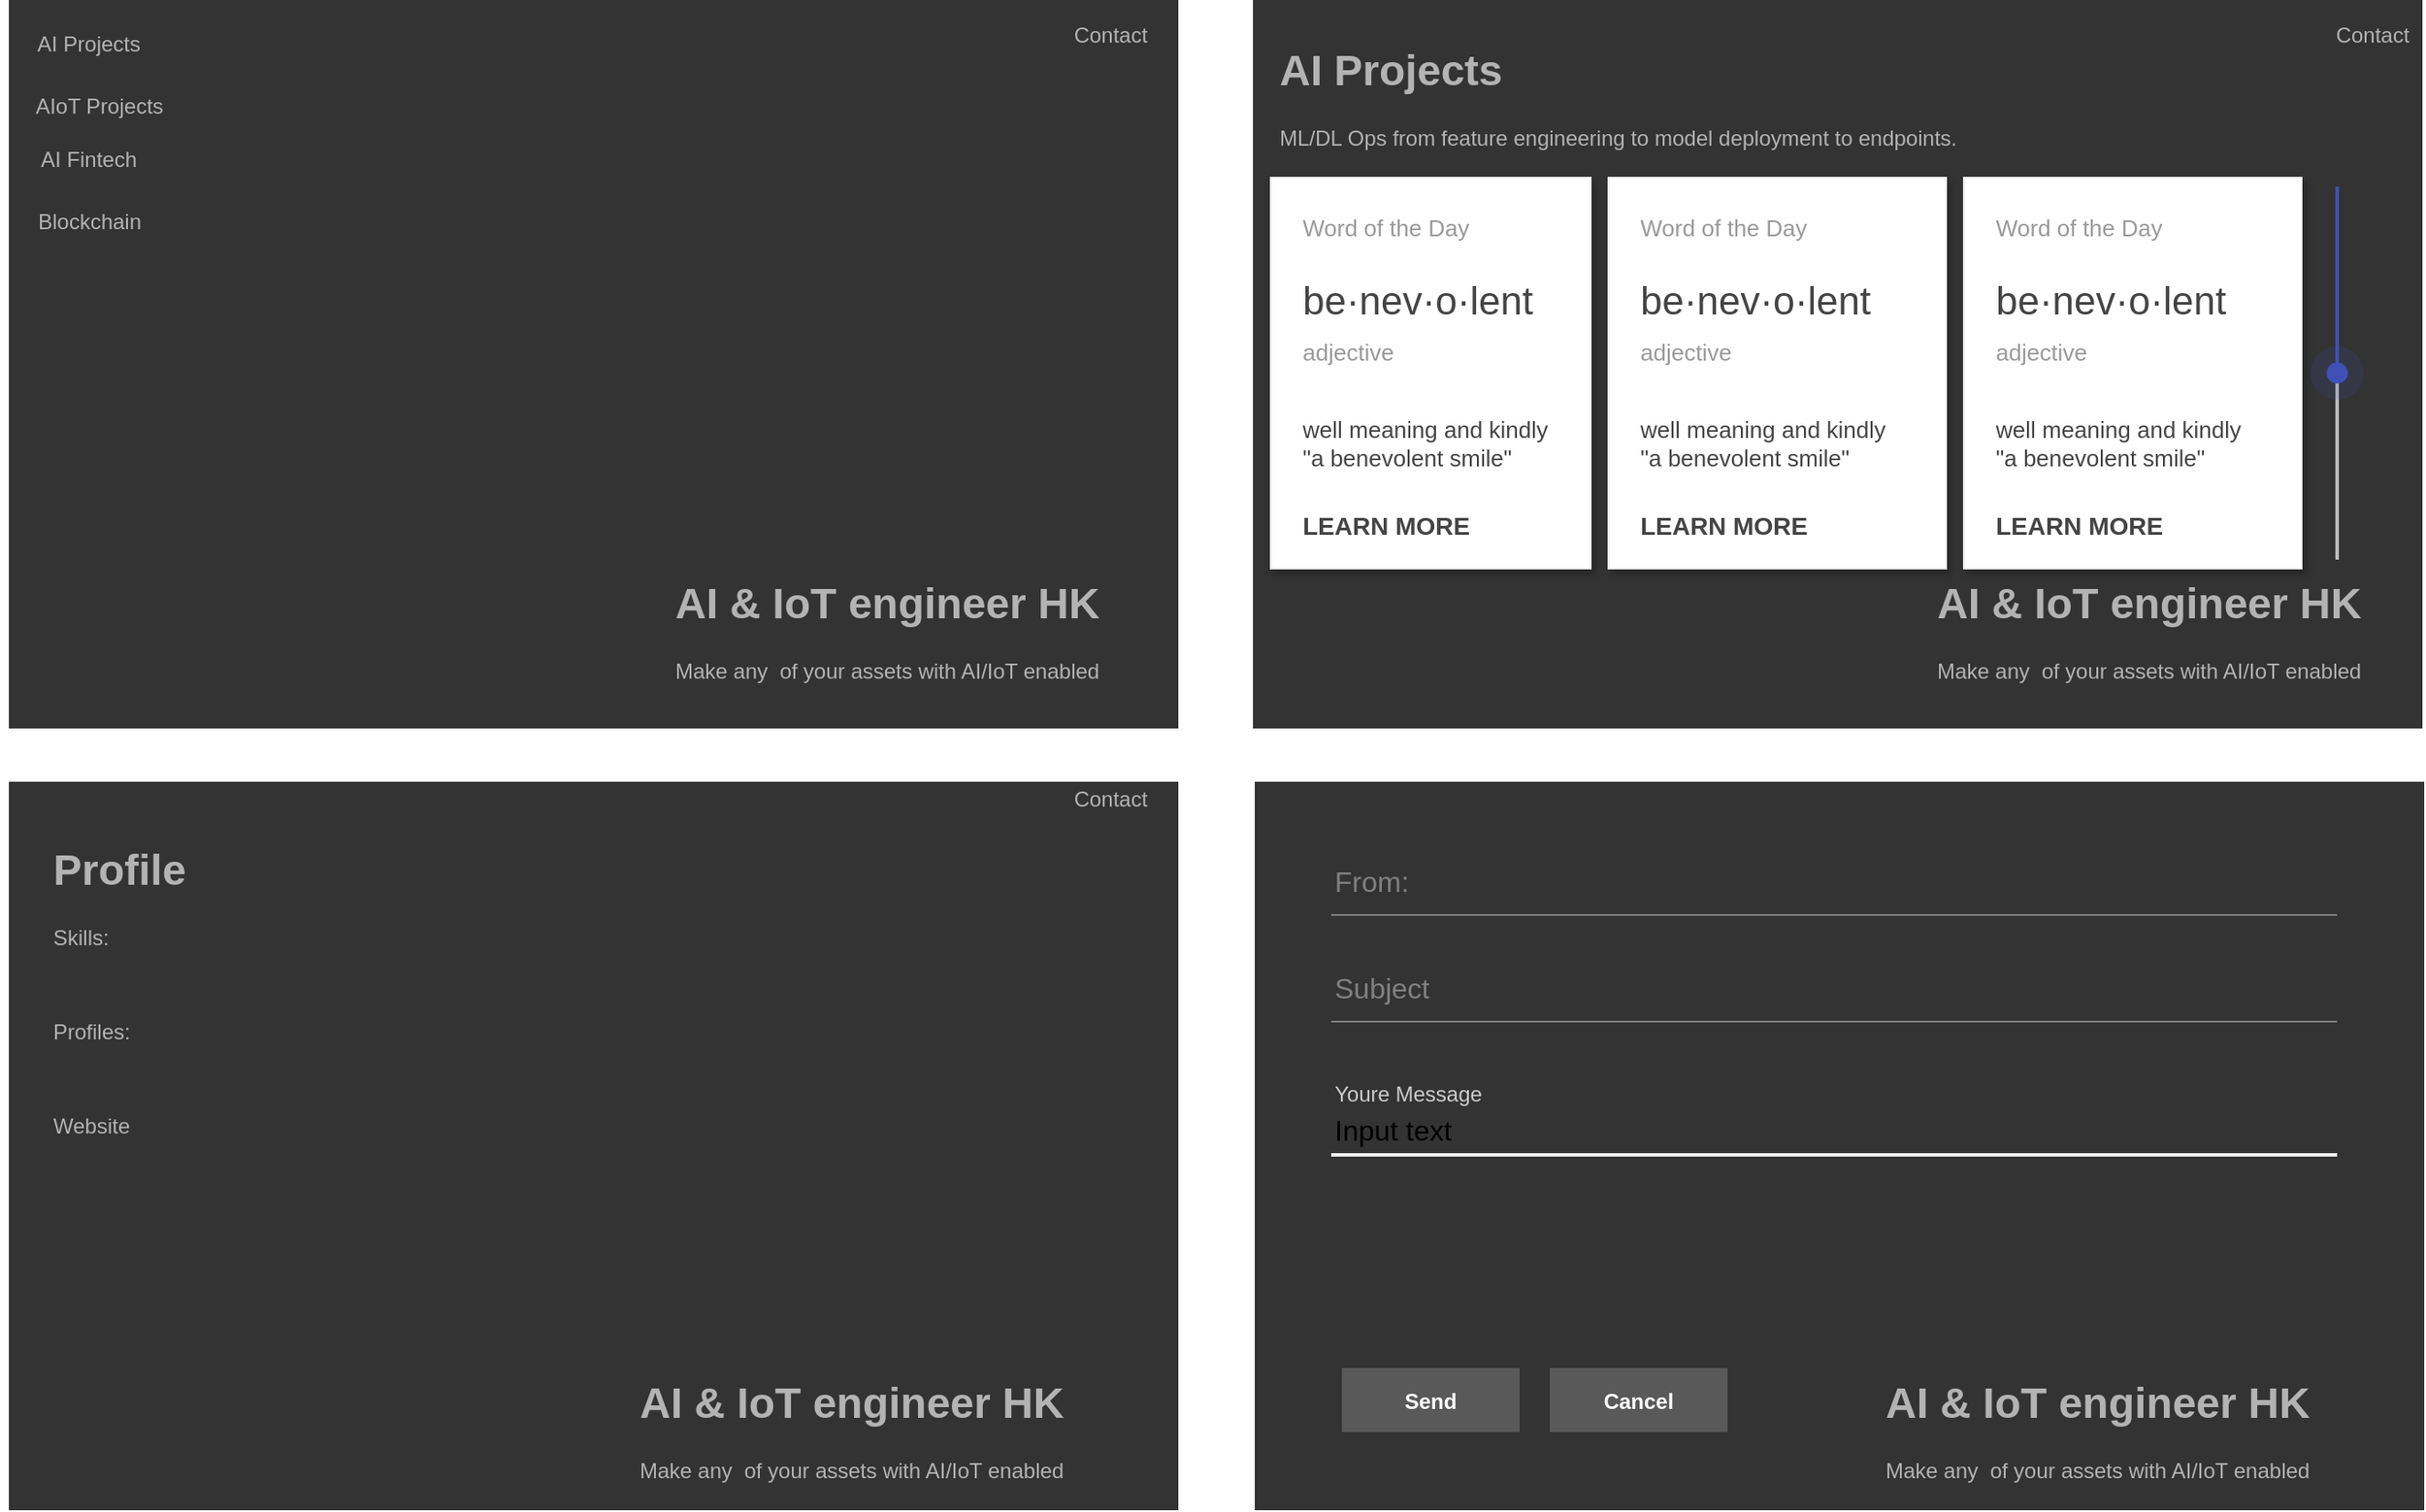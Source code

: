 <mxfile>
    <diagram id="ColnkmWLGrDem0W-RFfc" name="Page-1">
        <mxGraphModel dx="711" dy="615" grid="1" gridSize="10" guides="1" tooltips="1" connect="1" arrows="1" fold="1" page="1" pageScale="1" pageWidth="1169" pageHeight="827" math="0" shadow="0">
            <root>
                <mxCell id="0"/>
                <mxCell id="1" parent="0"/>
                <mxCell id="38" value="" style="shape=rect;fillColor=#333333;strokeColor=none;" parent="1" vertex="1">
                    <mxGeometry x="20" y="40" width="658" height="410" as="geometry"/>
                </mxCell>
                <mxCell id="39" value="Blockchain" style="text;html=1;strokeColor=none;fillColor=none;align=center;verticalAlign=middle;whiteSpace=wrap;rounded=0;fontColor=#B3B3B3;" parent="1" vertex="1">
                    <mxGeometry x="21" y="150" width="89" height="30" as="geometry"/>
                </mxCell>
                <mxCell id="40" value="&lt;h1&gt;AI &amp;amp; IoT engineer HK&lt;/h1&gt;&lt;p&gt;Make any&amp;nbsp; of your assets with AI/IoT enabled&lt;/p&gt;" style="text;html=1;strokeColor=none;fillColor=none;spacing=5;spacingTop=-20;whiteSpace=wrap;overflow=hidden;rounded=0;fontColor=#B3B3B3;" parent="1" vertex="1">
                    <mxGeometry x="390" y="360" width="270" height="70" as="geometry"/>
                </mxCell>
                <mxCell id="41" value="AIoT Projects" style="text;html=1;strokeColor=none;fillColor=none;align=center;verticalAlign=middle;whiteSpace=wrap;rounded=0;fontColor=#B3B3B3;" parent="1" vertex="1">
                    <mxGeometry x="21" y="80" width="100" height="40" as="geometry"/>
                </mxCell>
                <mxCell id="42" value="AI Projects" style="text;html=1;strokeColor=none;fillColor=none;align=center;verticalAlign=middle;whiteSpace=wrap;rounded=0;fontColor=#B3B3B3;" parent="1" vertex="1">
                    <mxGeometry x="20" y="50" width="90" height="30" as="geometry"/>
                </mxCell>
                <mxCell id="45" value="" style="shape=rect;fillColor=#333333;strokeColor=none;" parent="1" vertex="1">
                    <mxGeometry x="20" y="480" width="658" height="410" as="geometry"/>
                </mxCell>
                <mxCell id="46" value="&lt;h1&gt;AI &amp;amp; IoT engineer HK&lt;/h1&gt;&lt;p&gt;Make any&amp;nbsp; of your assets with AI/IoT enabled&lt;/p&gt;" style="text;html=1;strokeColor=none;fillColor=none;spacing=5;spacingTop=-20;whiteSpace=wrap;overflow=hidden;rounded=0;fontColor=#B3B3B3;" parent="1" vertex="1">
                    <mxGeometry x="370" y="810" width="270" height="70" as="geometry"/>
                </mxCell>
                <mxCell id="47" value="&lt;h1&gt;Profile&lt;/h1&gt;&lt;p&gt;&lt;span&gt;Skills:&lt;/span&gt;&lt;br&gt;&lt;/p&gt;&lt;p&gt;&lt;br&gt;&lt;/p&gt;&lt;p&gt;Profiles:&lt;/p&gt;&lt;p&gt;&lt;br&gt;&lt;/p&gt;&lt;p&gt;Website&lt;/p&gt;" style="text;html=1;strokeColor=none;fillColor=none;spacing=5;spacingTop=-20;whiteSpace=wrap;overflow=hidden;rounded=0;fontColor=#B3B3B3;" parent="1" vertex="1">
                    <mxGeometry x="40" y="510" width="600" height="280" as="geometry"/>
                </mxCell>
                <mxCell id="51" value="AI Fintech" style="text;html=1;strokeColor=none;fillColor=none;align=center;verticalAlign=middle;whiteSpace=wrap;rounded=0;fontColor=#B3B3B3;" parent="1" vertex="1">
                    <mxGeometry x="15" y="110" width="100" height="40" as="geometry"/>
                </mxCell>
                <mxCell id="53" value="Contact" style="text;html=1;strokeColor=none;fillColor=none;align=center;verticalAlign=middle;whiteSpace=wrap;rounded=0;fontColor=#B3B3B3;" parent="1" vertex="1">
                    <mxGeometry x="620" y="50" width="40" height="20" as="geometry"/>
                </mxCell>
                <mxCell id="55" value="Contact" style="text;html=1;strokeColor=none;fillColor=none;align=center;verticalAlign=middle;whiteSpace=wrap;rounded=0;fontColor=#B3B3B3;" parent="1" vertex="1">
                    <mxGeometry x="620" y="480" width="40" height="20" as="geometry"/>
                </mxCell>
                <mxCell id="57" value="" style="shape=rect;fillColor=#333333;strokeColor=none;" parent="1" vertex="1">
                    <mxGeometry x="720" y="40" width="658" height="410" as="geometry"/>
                </mxCell>
                <mxCell id="58" value="&lt;h1&gt;AI &amp;amp; IoT engineer HK&lt;/h1&gt;&lt;p&gt;Make any&amp;nbsp; of your assets with AI/IoT enabled&lt;/p&gt;" style="text;html=1;strokeColor=none;fillColor=none;spacing=5;spacingTop=-20;whiteSpace=wrap;overflow=hidden;rounded=0;fontColor=#B3B3B3;" parent="1" vertex="1">
                    <mxGeometry x="1100" y="360" width="270" height="70" as="geometry"/>
                </mxCell>
                <mxCell id="59" value="Contact" style="text;html=1;strokeColor=none;fillColor=none;align=center;verticalAlign=middle;whiteSpace=wrap;rounded=0;fontColor=#B3B3B3;" parent="1" vertex="1">
                    <mxGeometry x="1330" y="50" width="40" height="20" as="geometry"/>
                </mxCell>
                <mxCell id="60" value="&lt;h1&gt;AI Projects&lt;/h1&gt;&lt;p&gt;ML/DL Ops from feature engineering to model deployment to endpoints.&lt;/p&gt;" style="text;html=1;strokeColor=none;fillColor=none;spacing=5;spacingTop=-20;whiteSpace=wrap;overflow=hidden;rounded=0;fontColor=#B3B3B3;" parent="1" vertex="1">
                    <mxGeometry x="730" y="60" width="640" height="90" as="geometry"/>
                </mxCell>
                <mxCell id="88" value="" style="shape=rect;fillColor=#ffffff;strokeColor=#eeeeee;shadow=1;" parent="1" vertex="1">
                    <mxGeometry x="730" y="140" width="180" height="220" as="geometry"/>
                </mxCell>
                <mxCell id="89" value="Word of the Day" style="text;fontColor=#999999;fontSize=13;fontStyle=0;verticalAlign=bottom;spacingBottom=2;spacingLeft=16;resizeWidth=1;" parent="88" vertex="1">
                    <mxGeometry width="180" height="40" relative="1" as="geometry"/>
                </mxCell>
                <mxCell id="90" value="be·nev·o·lent" style="text;fontColor=#444444;fontSize=22;fontStyle=0;verticalAlign=bottom;spacingBottom=2;spacingLeft=16;resizeWidth=1;" parent="88" vertex="1">
                    <mxGeometry width="180" height="40" relative="1" as="geometry">
                        <mxPoint y="44" as="offset"/>
                    </mxGeometry>
                </mxCell>
                <mxCell id="91" value="adjective" style="text;fontColor=#999999;fontSize=13;fontStyle=0;verticalAlign=bottom;spacingBottom=2;spacingLeft=16;resizeWidth=1;" parent="88" vertex="1">
                    <mxGeometry width="180" height="30" relative="1" as="geometry">
                        <mxPoint y="80" as="offset"/>
                    </mxGeometry>
                </mxCell>
                <mxCell id="92" value="well meaning and kindly&#10;&quot;a benevolent smile&quot;" style="text;fontColor=#444444;fontSize=13;fontStyle=0;verticalAlign=middle;spacingBottom=2;spacingLeft=16;resizeWidth=1;" parent="88" vertex="1">
                    <mxGeometry width="180" height="40" relative="1" as="geometry">
                        <mxPoint y="130" as="offset"/>
                    </mxGeometry>
                </mxCell>
                <mxCell id="93" value="LEARN MORE" style="text;fontColor=#444444;fontSize=14;fontStyle=1;verticalAlign=middle;spacingBottom=2;spacingLeft=16;resizeWidth=1;" parent="88" vertex="1">
                    <mxGeometry y="1" width="180" height="48" relative="1" as="geometry">
                        <mxPoint y="-48" as="offset"/>
                    </mxGeometry>
                </mxCell>
                <mxCell id="94" value="" style="shape=rect;fillColor=#ffffff;strokeColor=#eeeeee;shadow=1;" parent="1" vertex="1">
                    <mxGeometry x="920" y="140" width="190" height="220" as="geometry"/>
                </mxCell>
                <mxCell id="95" value="Word of the Day" style="text;fontColor=#999999;fontSize=13;fontStyle=0;verticalAlign=bottom;spacingBottom=2;spacingLeft=16;resizeWidth=1;" parent="94" vertex="1">
                    <mxGeometry width="190" height="40" relative="1" as="geometry"/>
                </mxCell>
                <mxCell id="96" value="be·nev·o·lent" style="text;fontColor=#444444;fontSize=22;fontStyle=0;verticalAlign=bottom;spacingBottom=2;spacingLeft=16;resizeWidth=1;" parent="94" vertex="1">
                    <mxGeometry width="190" height="40" relative="1" as="geometry">
                        <mxPoint y="44" as="offset"/>
                    </mxGeometry>
                </mxCell>
                <mxCell id="97" value="adjective" style="text;fontColor=#999999;fontSize=13;fontStyle=0;verticalAlign=bottom;spacingBottom=2;spacingLeft=16;resizeWidth=1;" parent="94" vertex="1">
                    <mxGeometry width="190" height="30" relative="1" as="geometry">
                        <mxPoint y="80" as="offset"/>
                    </mxGeometry>
                </mxCell>
                <mxCell id="98" value="well meaning and kindly&#10;&quot;a benevolent smile&quot;" style="text;fontColor=#444444;fontSize=13;fontStyle=0;verticalAlign=middle;spacingBottom=2;spacingLeft=16;resizeWidth=1;" parent="94" vertex="1">
                    <mxGeometry width="190" height="40" relative="1" as="geometry">
                        <mxPoint y="130" as="offset"/>
                    </mxGeometry>
                </mxCell>
                <mxCell id="99" value="LEARN MORE" style="text;fontColor=#444444;fontSize=14;fontStyle=1;verticalAlign=middle;spacingBottom=2;spacingLeft=16;resizeWidth=1;" parent="94" vertex="1">
                    <mxGeometry y="1" width="190" height="48" relative="1" as="geometry">
                        <mxPoint y="-48" as="offset"/>
                    </mxGeometry>
                </mxCell>
                <mxCell id="100" value="" style="shape=rect;fillColor=#ffffff;strokeColor=#eeeeee;shadow=1;" parent="1" vertex="1">
                    <mxGeometry x="1120" y="140" width="190" height="220" as="geometry"/>
                </mxCell>
                <mxCell id="101" value="Word of the Day" style="text;fontColor=#999999;fontSize=13;fontStyle=0;verticalAlign=bottom;spacingBottom=2;spacingLeft=16;resizeWidth=1;" parent="100" vertex="1">
                    <mxGeometry width="190" height="40" relative="1" as="geometry"/>
                </mxCell>
                <mxCell id="102" value="be·nev·o·lent" style="text;fontColor=#444444;fontSize=22;fontStyle=0;verticalAlign=bottom;spacingBottom=2;spacingLeft=16;resizeWidth=1;" parent="100" vertex="1">
                    <mxGeometry width="190" height="40" relative="1" as="geometry">
                        <mxPoint y="44" as="offset"/>
                    </mxGeometry>
                </mxCell>
                <mxCell id="103" value="adjective" style="text;fontColor=#999999;fontSize=13;fontStyle=0;verticalAlign=bottom;spacingBottom=2;spacingLeft=16;resizeWidth=1;" parent="100" vertex="1">
                    <mxGeometry width="190" height="30" relative="1" as="geometry">
                        <mxPoint y="80" as="offset"/>
                    </mxGeometry>
                </mxCell>
                <mxCell id="104" value="well meaning and kindly&#10;&quot;a benevolent smile&quot;" style="text;fontColor=#444444;fontSize=13;fontStyle=0;verticalAlign=middle;spacingBottom=2;spacingLeft=16;resizeWidth=1;" parent="100" vertex="1">
                    <mxGeometry width="190" height="40" relative="1" as="geometry">
                        <mxPoint y="130" as="offset"/>
                    </mxGeometry>
                </mxCell>
                <mxCell id="105" value="LEARN MORE" style="text;fontColor=#444444;fontSize=14;fontStyle=1;verticalAlign=middle;spacingBottom=2;spacingLeft=16;resizeWidth=1;" parent="100" vertex="1">
                    <mxGeometry y="1" width="190" height="48" relative="1" as="geometry">
                        <mxPoint y="-48" as="offset"/>
                    </mxGeometry>
                </mxCell>
                <mxCell id="107" value="" style="dashed=0;verticalLabelPosition=bottom;verticalAlign=top;align=center;shape=mxgraph.gmdl.sliderFocused;barPos=50;strokeColor=#3F51B5;opacity=100;strokeWidth=2;fillColor=#3F51B5;handleSize=30;shadow=0;rotation=90;" parent="1" vertex="1">
                    <mxGeometry x="1225" y="235" width="210" height="30" as="geometry"/>
                </mxCell>
                <mxCell id="108" value="" style="shape=rect;fillColor=#333333;strokeColor=none;" vertex="1" parent="1">
                    <mxGeometry x="721" y="480" width="658" height="410" as="geometry"/>
                </mxCell>
                <mxCell id="109" value="&lt;h1&gt;AI &amp;amp; IoT engineer HK&lt;/h1&gt;&lt;p&gt;Make any&amp;nbsp; of your assets with AI/IoT enabled&lt;/p&gt;" style="text;html=1;strokeColor=none;fillColor=none;spacing=5;spacingTop=-20;whiteSpace=wrap;overflow=hidden;rounded=0;fontColor=#B3B3B3;" vertex="1" parent="1">
                    <mxGeometry x="1071" y="810" width="270" height="70" as="geometry"/>
                </mxCell>
                <mxCell id="110" value="Subject" style="text;fontColor=#808080;fontSize=16;verticalAlign=middle;strokeColor=none;fillColor=none;" vertex="1" parent="1">
                    <mxGeometry x="764" y="580" width="346" height="30" as="geometry"/>
                </mxCell>
                <mxCell id="111" value="" style="dashed=0;shape=line;strokeWidth=1;noLabel=1;strokeColor=#cccccc;opacity=50;" vertex="1" parent="1">
                    <mxGeometry x="764" y="610" width="566" height="10" as="geometry"/>
                </mxCell>
                <mxCell id="112" value="Youre Message" style="text;fontColor=#cccccc;fontSize=12;verticalAlign=middle;strokeColor=none;fillColor=none;" vertex="1" parent="1">
                    <mxGeometry x="764" y="640" width="346" height="30" as="geometry"/>
                </mxCell>
                <mxCell id="113" value="Input text" style="text;fontSize=16;verticalAlign=middle;strokeColor=none;fillColor=none;" vertex="1" parent="1">
                    <mxGeometry x="764" y="660" width="346" height="30" as="geometry"/>
                </mxCell>
                <mxCell id="114" value="" style="dashed=0;shape=line;strokeWidth=2;noLabel=1;strokeColor=#eeeeee;" vertex="1" parent="1">
                    <mxGeometry x="764" y="685" width="566" height="10" as="geometry"/>
                </mxCell>
                <mxCell id="115" value="From:" style="text;fontColor=#808080;fontSize=16;verticalAlign=middle;strokeColor=none;fillColor=none;" vertex="1" parent="1">
                    <mxGeometry x="764" y="520" width="346" height="30" as="geometry"/>
                </mxCell>
                <mxCell id="116" value="" style="dashed=0;shape=line;strokeWidth=1;noLabel=1;strokeColor=#cccccc;opacity=50;" vertex="1" parent="1">
                    <mxGeometry x="764" y="550" width="566" height="10" as="geometry"/>
                </mxCell>
                <mxCell id="118" value="Send" style="dashed=0;align=center;fontSize=12;shape=rect;fillColor=#cccccc;opacity=25;strokeColor=none;fontStyle=1;fontColor=#ffffff;shadow=0;" vertex="1" parent="1">
                    <mxGeometry x="770" y="810" width="100" height="36" as="geometry"/>
                </mxCell>
                <mxCell id="120" value="Cancel" style="dashed=0;align=center;fontSize=12;shape=rect;fillColor=#cccccc;opacity=25;strokeColor=none;fontStyle=1;fontColor=#ffffff;shadow=0;" vertex="1" parent="1">
                    <mxGeometry x="887" y="810" width="100" height="36" as="geometry"/>
                </mxCell>
            </root>
        </mxGraphModel>
    </diagram>
</mxfile>